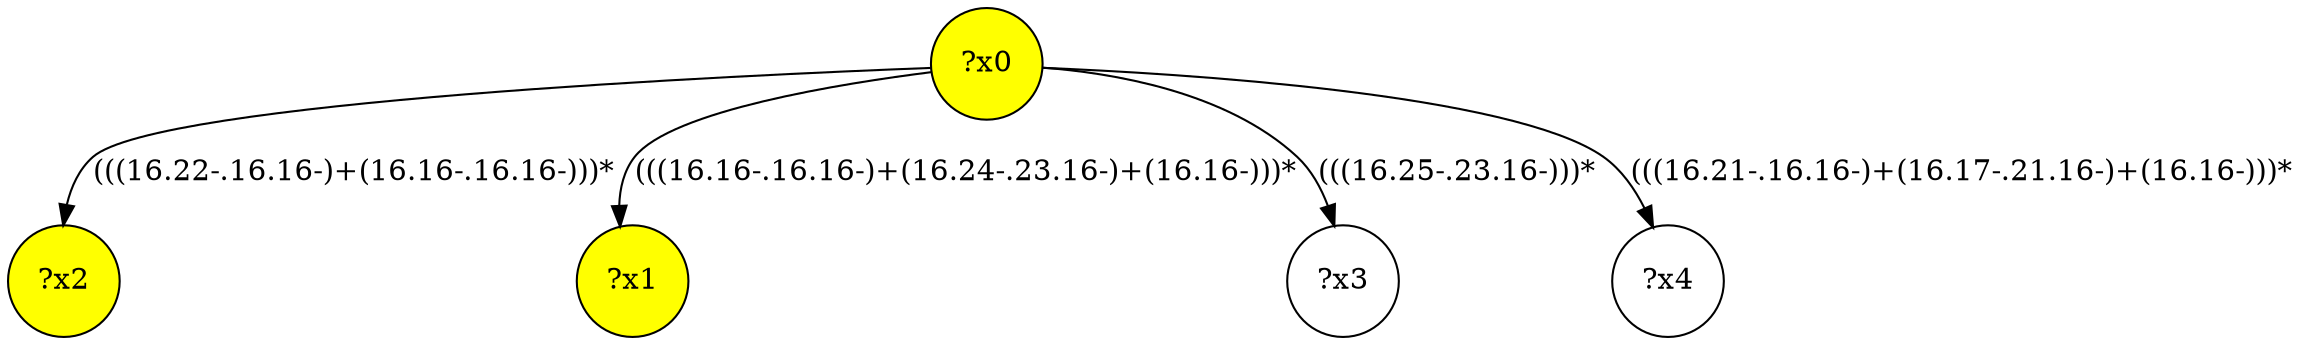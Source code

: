 digraph g {
	x2 [fillcolor="yellow", style="filled," shape=circle, label="?x2"];
	x1 [fillcolor="yellow", style="filled," shape=circle, label="?x1"];
	x0 [fillcolor="yellow", style="filled," shape=circle, label="?x0"];
	x0 -> x1 [label="(((16.16-.16.16-)+(16.24-.23.16-)+(16.16-)))*"];
	x0 -> x2 [label="(((16.22-.16.16-)+(16.16-.16.16-)))*"];
	x3 [shape=circle, label="?x3"];
	x0 -> x3 [label="(((16.25-.23.16-)))*"];
	x4 [shape=circle, label="?x4"];
	x0 -> x4 [label="(((16.21-.16.16-)+(16.17-.21.16-)+(16.16-)))*"];
}
